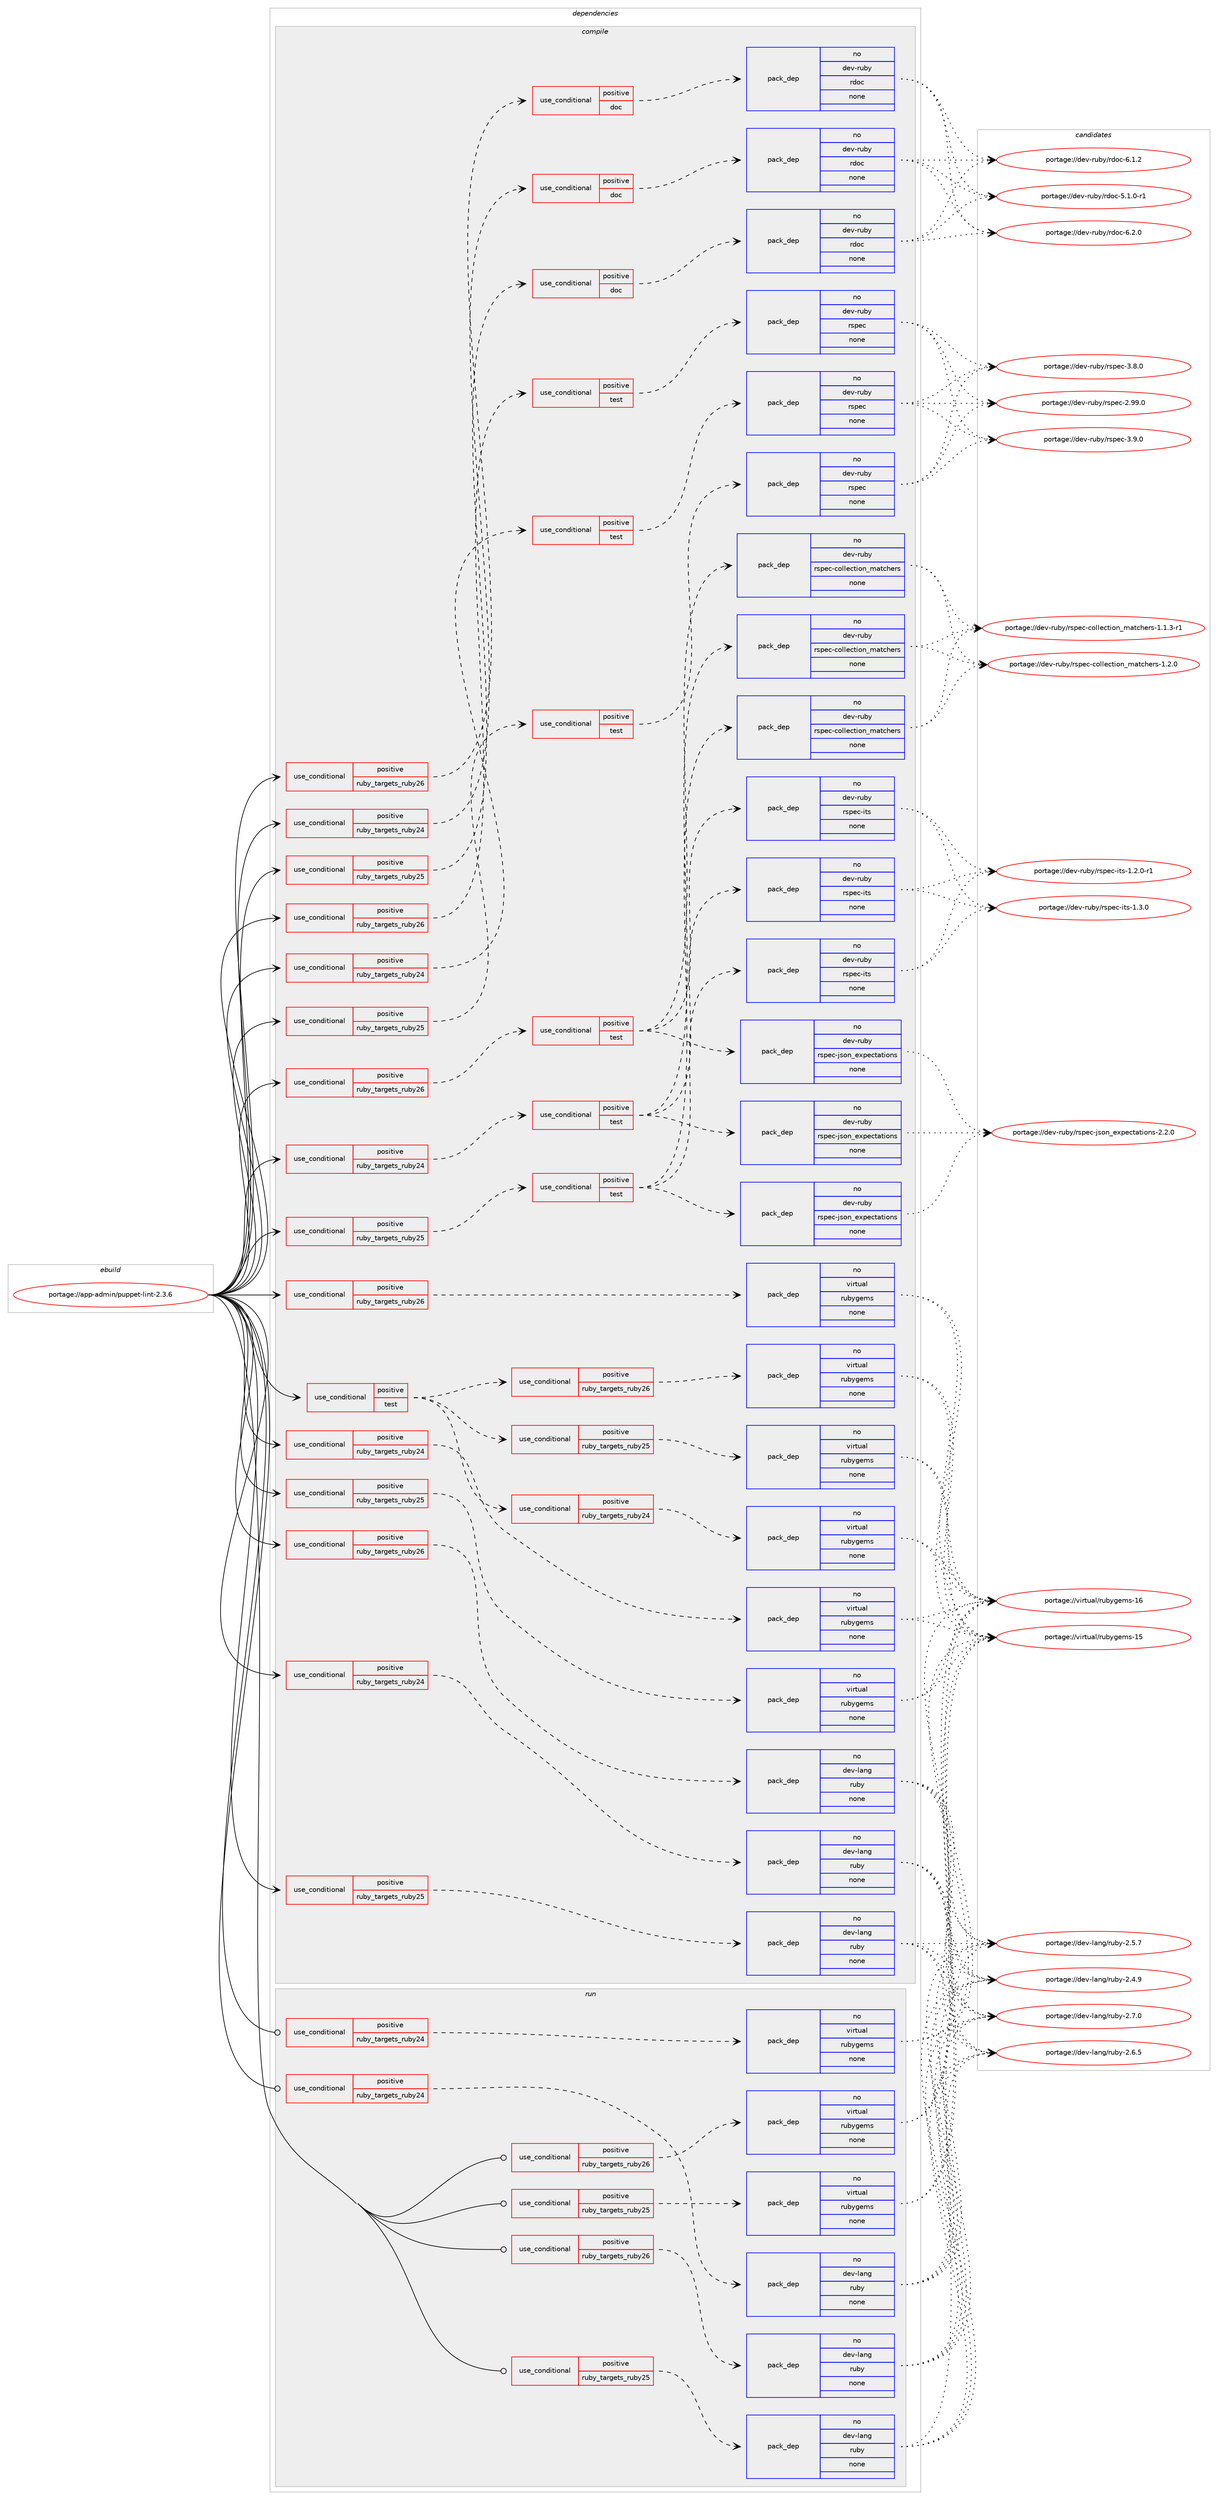 digraph prolog {

# *************
# Graph options
# *************

newrank=true;
concentrate=true;
compound=true;
graph [rankdir=LR,fontname=Helvetica,fontsize=10,ranksep=1.5];#, ranksep=2.5, nodesep=0.2];
edge  [arrowhead=vee];
node  [fontname=Helvetica,fontsize=10];

# **********
# The ebuild
# **********

subgraph cluster_leftcol {
color=gray;
label=<<i>ebuild</i>>;
id [label="portage://app-admin/puppet-lint-2.3.6", color=red, width=4, href="../app-admin/puppet-lint-2.3.6.svg"];
}

# ****************
# The dependencies
# ****************

subgraph cluster_midcol {
color=gray;
label=<<i>dependencies</i>>;
subgraph cluster_compile {
fillcolor="#eeeeee";
style=filled;
label=<<i>compile</i>>;
subgraph cond154531 {
dependency653540 [label=<<TABLE BORDER="0" CELLBORDER="1" CELLSPACING="0" CELLPADDING="4"><TR><TD ROWSPAN="3" CELLPADDING="10">use_conditional</TD></TR><TR><TD>positive</TD></TR><TR><TD>ruby_targets_ruby24</TD></TR></TABLE>>, shape=none, color=red];
subgraph cond154532 {
dependency653541 [label=<<TABLE BORDER="0" CELLBORDER="1" CELLSPACING="0" CELLPADDING="4"><TR><TD ROWSPAN="3" CELLPADDING="10">use_conditional</TD></TR><TR><TD>positive</TD></TR><TR><TD>doc</TD></TR></TABLE>>, shape=none, color=red];
subgraph pack490313 {
dependency653542 [label=<<TABLE BORDER="0" CELLBORDER="1" CELLSPACING="0" CELLPADDING="4" WIDTH="220"><TR><TD ROWSPAN="6" CELLPADDING="30">pack_dep</TD></TR><TR><TD WIDTH="110">no</TD></TR><TR><TD>dev-ruby</TD></TR><TR><TD>rdoc</TD></TR><TR><TD>none</TD></TR><TR><TD></TD></TR></TABLE>>, shape=none, color=blue];
}
dependency653541:e -> dependency653542:w [weight=20,style="dashed",arrowhead="vee"];
}
dependency653540:e -> dependency653541:w [weight=20,style="dashed",arrowhead="vee"];
}
id:e -> dependency653540:w [weight=20,style="solid",arrowhead="vee"];
subgraph cond154533 {
dependency653543 [label=<<TABLE BORDER="0" CELLBORDER="1" CELLSPACING="0" CELLPADDING="4"><TR><TD ROWSPAN="3" CELLPADDING="10">use_conditional</TD></TR><TR><TD>positive</TD></TR><TR><TD>ruby_targets_ruby24</TD></TR></TABLE>>, shape=none, color=red];
subgraph cond154534 {
dependency653544 [label=<<TABLE BORDER="0" CELLBORDER="1" CELLSPACING="0" CELLPADDING="4"><TR><TD ROWSPAN="3" CELLPADDING="10">use_conditional</TD></TR><TR><TD>positive</TD></TR><TR><TD>test</TD></TR></TABLE>>, shape=none, color=red];
subgraph pack490314 {
dependency653545 [label=<<TABLE BORDER="0" CELLBORDER="1" CELLSPACING="0" CELLPADDING="4" WIDTH="220"><TR><TD ROWSPAN="6" CELLPADDING="30">pack_dep</TD></TR><TR><TD WIDTH="110">no</TD></TR><TR><TD>dev-ruby</TD></TR><TR><TD>rspec</TD></TR><TR><TD>none</TD></TR><TR><TD></TD></TR></TABLE>>, shape=none, color=blue];
}
dependency653544:e -> dependency653545:w [weight=20,style="dashed",arrowhead="vee"];
}
dependency653543:e -> dependency653544:w [weight=20,style="dashed",arrowhead="vee"];
}
id:e -> dependency653543:w [weight=20,style="solid",arrowhead="vee"];
subgraph cond154535 {
dependency653546 [label=<<TABLE BORDER="0" CELLBORDER="1" CELLSPACING="0" CELLPADDING="4"><TR><TD ROWSPAN="3" CELLPADDING="10">use_conditional</TD></TR><TR><TD>positive</TD></TR><TR><TD>ruby_targets_ruby24</TD></TR></TABLE>>, shape=none, color=red];
subgraph cond154536 {
dependency653547 [label=<<TABLE BORDER="0" CELLBORDER="1" CELLSPACING="0" CELLPADDING="4"><TR><TD ROWSPAN="3" CELLPADDING="10">use_conditional</TD></TR><TR><TD>positive</TD></TR><TR><TD>test</TD></TR></TABLE>>, shape=none, color=red];
subgraph pack490315 {
dependency653548 [label=<<TABLE BORDER="0" CELLBORDER="1" CELLSPACING="0" CELLPADDING="4" WIDTH="220"><TR><TD ROWSPAN="6" CELLPADDING="30">pack_dep</TD></TR><TR><TD WIDTH="110">no</TD></TR><TR><TD>dev-ruby</TD></TR><TR><TD>rspec-its</TD></TR><TR><TD>none</TD></TR><TR><TD></TD></TR></TABLE>>, shape=none, color=blue];
}
dependency653547:e -> dependency653548:w [weight=20,style="dashed",arrowhead="vee"];
subgraph pack490316 {
dependency653549 [label=<<TABLE BORDER="0" CELLBORDER="1" CELLSPACING="0" CELLPADDING="4" WIDTH="220"><TR><TD ROWSPAN="6" CELLPADDING="30">pack_dep</TD></TR><TR><TD WIDTH="110">no</TD></TR><TR><TD>dev-ruby</TD></TR><TR><TD>rspec-collection_matchers</TD></TR><TR><TD>none</TD></TR><TR><TD></TD></TR></TABLE>>, shape=none, color=blue];
}
dependency653547:e -> dependency653549:w [weight=20,style="dashed",arrowhead="vee"];
subgraph pack490317 {
dependency653550 [label=<<TABLE BORDER="0" CELLBORDER="1" CELLSPACING="0" CELLPADDING="4" WIDTH="220"><TR><TD ROWSPAN="6" CELLPADDING="30">pack_dep</TD></TR><TR><TD WIDTH="110">no</TD></TR><TR><TD>dev-ruby</TD></TR><TR><TD>rspec-json_expectations</TD></TR><TR><TD>none</TD></TR><TR><TD></TD></TR></TABLE>>, shape=none, color=blue];
}
dependency653547:e -> dependency653550:w [weight=20,style="dashed",arrowhead="vee"];
}
dependency653546:e -> dependency653547:w [weight=20,style="dashed",arrowhead="vee"];
}
id:e -> dependency653546:w [weight=20,style="solid",arrowhead="vee"];
subgraph cond154537 {
dependency653551 [label=<<TABLE BORDER="0" CELLBORDER="1" CELLSPACING="0" CELLPADDING="4"><TR><TD ROWSPAN="3" CELLPADDING="10">use_conditional</TD></TR><TR><TD>positive</TD></TR><TR><TD>ruby_targets_ruby24</TD></TR></TABLE>>, shape=none, color=red];
subgraph pack490318 {
dependency653552 [label=<<TABLE BORDER="0" CELLBORDER="1" CELLSPACING="0" CELLPADDING="4" WIDTH="220"><TR><TD ROWSPAN="6" CELLPADDING="30">pack_dep</TD></TR><TR><TD WIDTH="110">no</TD></TR><TR><TD>dev-lang</TD></TR><TR><TD>ruby</TD></TR><TR><TD>none</TD></TR><TR><TD></TD></TR></TABLE>>, shape=none, color=blue];
}
dependency653551:e -> dependency653552:w [weight=20,style="dashed",arrowhead="vee"];
}
id:e -> dependency653551:w [weight=20,style="solid",arrowhead="vee"];
subgraph cond154538 {
dependency653553 [label=<<TABLE BORDER="0" CELLBORDER="1" CELLSPACING="0" CELLPADDING="4"><TR><TD ROWSPAN="3" CELLPADDING="10">use_conditional</TD></TR><TR><TD>positive</TD></TR><TR><TD>ruby_targets_ruby24</TD></TR></TABLE>>, shape=none, color=red];
subgraph pack490319 {
dependency653554 [label=<<TABLE BORDER="0" CELLBORDER="1" CELLSPACING="0" CELLPADDING="4" WIDTH="220"><TR><TD ROWSPAN="6" CELLPADDING="30">pack_dep</TD></TR><TR><TD WIDTH="110">no</TD></TR><TR><TD>virtual</TD></TR><TR><TD>rubygems</TD></TR><TR><TD>none</TD></TR><TR><TD></TD></TR></TABLE>>, shape=none, color=blue];
}
dependency653553:e -> dependency653554:w [weight=20,style="dashed",arrowhead="vee"];
}
id:e -> dependency653553:w [weight=20,style="solid",arrowhead="vee"];
subgraph cond154539 {
dependency653555 [label=<<TABLE BORDER="0" CELLBORDER="1" CELLSPACING="0" CELLPADDING="4"><TR><TD ROWSPAN="3" CELLPADDING="10">use_conditional</TD></TR><TR><TD>positive</TD></TR><TR><TD>ruby_targets_ruby25</TD></TR></TABLE>>, shape=none, color=red];
subgraph cond154540 {
dependency653556 [label=<<TABLE BORDER="0" CELLBORDER="1" CELLSPACING="0" CELLPADDING="4"><TR><TD ROWSPAN="3" CELLPADDING="10">use_conditional</TD></TR><TR><TD>positive</TD></TR><TR><TD>doc</TD></TR></TABLE>>, shape=none, color=red];
subgraph pack490320 {
dependency653557 [label=<<TABLE BORDER="0" CELLBORDER="1" CELLSPACING="0" CELLPADDING="4" WIDTH="220"><TR><TD ROWSPAN="6" CELLPADDING="30">pack_dep</TD></TR><TR><TD WIDTH="110">no</TD></TR><TR><TD>dev-ruby</TD></TR><TR><TD>rdoc</TD></TR><TR><TD>none</TD></TR><TR><TD></TD></TR></TABLE>>, shape=none, color=blue];
}
dependency653556:e -> dependency653557:w [weight=20,style="dashed",arrowhead="vee"];
}
dependency653555:e -> dependency653556:w [weight=20,style="dashed",arrowhead="vee"];
}
id:e -> dependency653555:w [weight=20,style="solid",arrowhead="vee"];
subgraph cond154541 {
dependency653558 [label=<<TABLE BORDER="0" CELLBORDER="1" CELLSPACING="0" CELLPADDING="4"><TR><TD ROWSPAN="3" CELLPADDING="10">use_conditional</TD></TR><TR><TD>positive</TD></TR><TR><TD>ruby_targets_ruby25</TD></TR></TABLE>>, shape=none, color=red];
subgraph cond154542 {
dependency653559 [label=<<TABLE BORDER="0" CELLBORDER="1" CELLSPACING="0" CELLPADDING="4"><TR><TD ROWSPAN="3" CELLPADDING="10">use_conditional</TD></TR><TR><TD>positive</TD></TR><TR><TD>test</TD></TR></TABLE>>, shape=none, color=red];
subgraph pack490321 {
dependency653560 [label=<<TABLE BORDER="0" CELLBORDER="1" CELLSPACING="0" CELLPADDING="4" WIDTH="220"><TR><TD ROWSPAN="6" CELLPADDING="30">pack_dep</TD></TR><TR><TD WIDTH="110">no</TD></TR><TR><TD>dev-ruby</TD></TR><TR><TD>rspec</TD></TR><TR><TD>none</TD></TR><TR><TD></TD></TR></TABLE>>, shape=none, color=blue];
}
dependency653559:e -> dependency653560:w [weight=20,style="dashed",arrowhead="vee"];
}
dependency653558:e -> dependency653559:w [weight=20,style="dashed",arrowhead="vee"];
}
id:e -> dependency653558:w [weight=20,style="solid",arrowhead="vee"];
subgraph cond154543 {
dependency653561 [label=<<TABLE BORDER="0" CELLBORDER="1" CELLSPACING="0" CELLPADDING="4"><TR><TD ROWSPAN="3" CELLPADDING="10">use_conditional</TD></TR><TR><TD>positive</TD></TR><TR><TD>ruby_targets_ruby25</TD></TR></TABLE>>, shape=none, color=red];
subgraph cond154544 {
dependency653562 [label=<<TABLE BORDER="0" CELLBORDER="1" CELLSPACING="0" CELLPADDING="4"><TR><TD ROWSPAN="3" CELLPADDING="10">use_conditional</TD></TR><TR><TD>positive</TD></TR><TR><TD>test</TD></TR></TABLE>>, shape=none, color=red];
subgraph pack490322 {
dependency653563 [label=<<TABLE BORDER="0" CELLBORDER="1" CELLSPACING="0" CELLPADDING="4" WIDTH="220"><TR><TD ROWSPAN="6" CELLPADDING="30">pack_dep</TD></TR><TR><TD WIDTH="110">no</TD></TR><TR><TD>dev-ruby</TD></TR><TR><TD>rspec-its</TD></TR><TR><TD>none</TD></TR><TR><TD></TD></TR></TABLE>>, shape=none, color=blue];
}
dependency653562:e -> dependency653563:w [weight=20,style="dashed",arrowhead="vee"];
subgraph pack490323 {
dependency653564 [label=<<TABLE BORDER="0" CELLBORDER="1" CELLSPACING="0" CELLPADDING="4" WIDTH="220"><TR><TD ROWSPAN="6" CELLPADDING="30">pack_dep</TD></TR><TR><TD WIDTH="110">no</TD></TR><TR><TD>dev-ruby</TD></TR><TR><TD>rspec-collection_matchers</TD></TR><TR><TD>none</TD></TR><TR><TD></TD></TR></TABLE>>, shape=none, color=blue];
}
dependency653562:e -> dependency653564:w [weight=20,style="dashed",arrowhead="vee"];
subgraph pack490324 {
dependency653565 [label=<<TABLE BORDER="0" CELLBORDER="1" CELLSPACING="0" CELLPADDING="4" WIDTH="220"><TR><TD ROWSPAN="6" CELLPADDING="30">pack_dep</TD></TR><TR><TD WIDTH="110">no</TD></TR><TR><TD>dev-ruby</TD></TR><TR><TD>rspec-json_expectations</TD></TR><TR><TD>none</TD></TR><TR><TD></TD></TR></TABLE>>, shape=none, color=blue];
}
dependency653562:e -> dependency653565:w [weight=20,style="dashed",arrowhead="vee"];
}
dependency653561:e -> dependency653562:w [weight=20,style="dashed",arrowhead="vee"];
}
id:e -> dependency653561:w [weight=20,style="solid",arrowhead="vee"];
subgraph cond154545 {
dependency653566 [label=<<TABLE BORDER="0" CELLBORDER="1" CELLSPACING="0" CELLPADDING="4"><TR><TD ROWSPAN="3" CELLPADDING="10">use_conditional</TD></TR><TR><TD>positive</TD></TR><TR><TD>ruby_targets_ruby25</TD></TR></TABLE>>, shape=none, color=red];
subgraph pack490325 {
dependency653567 [label=<<TABLE BORDER="0" CELLBORDER="1" CELLSPACING="0" CELLPADDING="4" WIDTH="220"><TR><TD ROWSPAN="6" CELLPADDING="30">pack_dep</TD></TR><TR><TD WIDTH="110">no</TD></TR><TR><TD>dev-lang</TD></TR><TR><TD>ruby</TD></TR><TR><TD>none</TD></TR><TR><TD></TD></TR></TABLE>>, shape=none, color=blue];
}
dependency653566:e -> dependency653567:w [weight=20,style="dashed",arrowhead="vee"];
}
id:e -> dependency653566:w [weight=20,style="solid",arrowhead="vee"];
subgraph cond154546 {
dependency653568 [label=<<TABLE BORDER="0" CELLBORDER="1" CELLSPACING="0" CELLPADDING="4"><TR><TD ROWSPAN="3" CELLPADDING="10">use_conditional</TD></TR><TR><TD>positive</TD></TR><TR><TD>ruby_targets_ruby25</TD></TR></TABLE>>, shape=none, color=red];
subgraph pack490326 {
dependency653569 [label=<<TABLE BORDER="0" CELLBORDER="1" CELLSPACING="0" CELLPADDING="4" WIDTH="220"><TR><TD ROWSPAN="6" CELLPADDING="30">pack_dep</TD></TR><TR><TD WIDTH="110">no</TD></TR><TR><TD>virtual</TD></TR><TR><TD>rubygems</TD></TR><TR><TD>none</TD></TR><TR><TD></TD></TR></TABLE>>, shape=none, color=blue];
}
dependency653568:e -> dependency653569:w [weight=20,style="dashed",arrowhead="vee"];
}
id:e -> dependency653568:w [weight=20,style="solid",arrowhead="vee"];
subgraph cond154547 {
dependency653570 [label=<<TABLE BORDER="0" CELLBORDER="1" CELLSPACING="0" CELLPADDING="4"><TR><TD ROWSPAN="3" CELLPADDING="10">use_conditional</TD></TR><TR><TD>positive</TD></TR><TR><TD>ruby_targets_ruby26</TD></TR></TABLE>>, shape=none, color=red];
subgraph cond154548 {
dependency653571 [label=<<TABLE BORDER="0" CELLBORDER="1" CELLSPACING="0" CELLPADDING="4"><TR><TD ROWSPAN="3" CELLPADDING="10">use_conditional</TD></TR><TR><TD>positive</TD></TR><TR><TD>doc</TD></TR></TABLE>>, shape=none, color=red];
subgraph pack490327 {
dependency653572 [label=<<TABLE BORDER="0" CELLBORDER="1" CELLSPACING="0" CELLPADDING="4" WIDTH="220"><TR><TD ROWSPAN="6" CELLPADDING="30">pack_dep</TD></TR><TR><TD WIDTH="110">no</TD></TR><TR><TD>dev-ruby</TD></TR><TR><TD>rdoc</TD></TR><TR><TD>none</TD></TR><TR><TD></TD></TR></TABLE>>, shape=none, color=blue];
}
dependency653571:e -> dependency653572:w [weight=20,style="dashed",arrowhead="vee"];
}
dependency653570:e -> dependency653571:w [weight=20,style="dashed",arrowhead="vee"];
}
id:e -> dependency653570:w [weight=20,style="solid",arrowhead="vee"];
subgraph cond154549 {
dependency653573 [label=<<TABLE BORDER="0" CELLBORDER="1" CELLSPACING="0" CELLPADDING="4"><TR><TD ROWSPAN="3" CELLPADDING="10">use_conditional</TD></TR><TR><TD>positive</TD></TR><TR><TD>ruby_targets_ruby26</TD></TR></TABLE>>, shape=none, color=red];
subgraph cond154550 {
dependency653574 [label=<<TABLE BORDER="0" CELLBORDER="1" CELLSPACING="0" CELLPADDING="4"><TR><TD ROWSPAN="3" CELLPADDING="10">use_conditional</TD></TR><TR><TD>positive</TD></TR><TR><TD>test</TD></TR></TABLE>>, shape=none, color=red];
subgraph pack490328 {
dependency653575 [label=<<TABLE BORDER="0" CELLBORDER="1" CELLSPACING="0" CELLPADDING="4" WIDTH="220"><TR><TD ROWSPAN="6" CELLPADDING="30">pack_dep</TD></TR><TR><TD WIDTH="110">no</TD></TR><TR><TD>dev-ruby</TD></TR><TR><TD>rspec</TD></TR><TR><TD>none</TD></TR><TR><TD></TD></TR></TABLE>>, shape=none, color=blue];
}
dependency653574:e -> dependency653575:w [weight=20,style="dashed",arrowhead="vee"];
}
dependency653573:e -> dependency653574:w [weight=20,style="dashed",arrowhead="vee"];
}
id:e -> dependency653573:w [weight=20,style="solid",arrowhead="vee"];
subgraph cond154551 {
dependency653576 [label=<<TABLE BORDER="0" CELLBORDER="1" CELLSPACING="0" CELLPADDING="4"><TR><TD ROWSPAN="3" CELLPADDING="10">use_conditional</TD></TR><TR><TD>positive</TD></TR><TR><TD>ruby_targets_ruby26</TD></TR></TABLE>>, shape=none, color=red];
subgraph cond154552 {
dependency653577 [label=<<TABLE BORDER="0" CELLBORDER="1" CELLSPACING="0" CELLPADDING="4"><TR><TD ROWSPAN="3" CELLPADDING="10">use_conditional</TD></TR><TR><TD>positive</TD></TR><TR><TD>test</TD></TR></TABLE>>, shape=none, color=red];
subgraph pack490329 {
dependency653578 [label=<<TABLE BORDER="0" CELLBORDER="1" CELLSPACING="0" CELLPADDING="4" WIDTH="220"><TR><TD ROWSPAN="6" CELLPADDING="30">pack_dep</TD></TR><TR><TD WIDTH="110">no</TD></TR><TR><TD>dev-ruby</TD></TR><TR><TD>rspec-its</TD></TR><TR><TD>none</TD></TR><TR><TD></TD></TR></TABLE>>, shape=none, color=blue];
}
dependency653577:e -> dependency653578:w [weight=20,style="dashed",arrowhead="vee"];
subgraph pack490330 {
dependency653579 [label=<<TABLE BORDER="0" CELLBORDER="1" CELLSPACING="0" CELLPADDING="4" WIDTH="220"><TR><TD ROWSPAN="6" CELLPADDING="30">pack_dep</TD></TR><TR><TD WIDTH="110">no</TD></TR><TR><TD>dev-ruby</TD></TR><TR><TD>rspec-collection_matchers</TD></TR><TR><TD>none</TD></TR><TR><TD></TD></TR></TABLE>>, shape=none, color=blue];
}
dependency653577:e -> dependency653579:w [weight=20,style="dashed",arrowhead="vee"];
subgraph pack490331 {
dependency653580 [label=<<TABLE BORDER="0" CELLBORDER="1" CELLSPACING="0" CELLPADDING="4" WIDTH="220"><TR><TD ROWSPAN="6" CELLPADDING="30">pack_dep</TD></TR><TR><TD WIDTH="110">no</TD></TR><TR><TD>dev-ruby</TD></TR><TR><TD>rspec-json_expectations</TD></TR><TR><TD>none</TD></TR><TR><TD></TD></TR></TABLE>>, shape=none, color=blue];
}
dependency653577:e -> dependency653580:w [weight=20,style="dashed",arrowhead="vee"];
}
dependency653576:e -> dependency653577:w [weight=20,style="dashed",arrowhead="vee"];
}
id:e -> dependency653576:w [weight=20,style="solid",arrowhead="vee"];
subgraph cond154553 {
dependency653581 [label=<<TABLE BORDER="0" CELLBORDER="1" CELLSPACING="0" CELLPADDING="4"><TR><TD ROWSPAN="3" CELLPADDING="10">use_conditional</TD></TR><TR><TD>positive</TD></TR><TR><TD>ruby_targets_ruby26</TD></TR></TABLE>>, shape=none, color=red];
subgraph pack490332 {
dependency653582 [label=<<TABLE BORDER="0" CELLBORDER="1" CELLSPACING="0" CELLPADDING="4" WIDTH="220"><TR><TD ROWSPAN="6" CELLPADDING="30">pack_dep</TD></TR><TR><TD WIDTH="110">no</TD></TR><TR><TD>dev-lang</TD></TR><TR><TD>ruby</TD></TR><TR><TD>none</TD></TR><TR><TD></TD></TR></TABLE>>, shape=none, color=blue];
}
dependency653581:e -> dependency653582:w [weight=20,style="dashed",arrowhead="vee"];
}
id:e -> dependency653581:w [weight=20,style="solid",arrowhead="vee"];
subgraph cond154554 {
dependency653583 [label=<<TABLE BORDER="0" CELLBORDER="1" CELLSPACING="0" CELLPADDING="4"><TR><TD ROWSPAN="3" CELLPADDING="10">use_conditional</TD></TR><TR><TD>positive</TD></TR><TR><TD>ruby_targets_ruby26</TD></TR></TABLE>>, shape=none, color=red];
subgraph pack490333 {
dependency653584 [label=<<TABLE BORDER="0" CELLBORDER="1" CELLSPACING="0" CELLPADDING="4" WIDTH="220"><TR><TD ROWSPAN="6" CELLPADDING="30">pack_dep</TD></TR><TR><TD WIDTH="110">no</TD></TR><TR><TD>virtual</TD></TR><TR><TD>rubygems</TD></TR><TR><TD>none</TD></TR><TR><TD></TD></TR></TABLE>>, shape=none, color=blue];
}
dependency653583:e -> dependency653584:w [weight=20,style="dashed",arrowhead="vee"];
}
id:e -> dependency653583:w [weight=20,style="solid",arrowhead="vee"];
subgraph cond154555 {
dependency653585 [label=<<TABLE BORDER="0" CELLBORDER="1" CELLSPACING="0" CELLPADDING="4"><TR><TD ROWSPAN="3" CELLPADDING="10">use_conditional</TD></TR><TR><TD>positive</TD></TR><TR><TD>test</TD></TR></TABLE>>, shape=none, color=red];
subgraph cond154556 {
dependency653586 [label=<<TABLE BORDER="0" CELLBORDER="1" CELLSPACING="0" CELLPADDING="4"><TR><TD ROWSPAN="3" CELLPADDING="10">use_conditional</TD></TR><TR><TD>positive</TD></TR><TR><TD>ruby_targets_ruby24</TD></TR></TABLE>>, shape=none, color=red];
subgraph pack490334 {
dependency653587 [label=<<TABLE BORDER="0" CELLBORDER="1" CELLSPACING="0" CELLPADDING="4" WIDTH="220"><TR><TD ROWSPAN="6" CELLPADDING="30">pack_dep</TD></TR><TR><TD WIDTH="110">no</TD></TR><TR><TD>virtual</TD></TR><TR><TD>rubygems</TD></TR><TR><TD>none</TD></TR><TR><TD></TD></TR></TABLE>>, shape=none, color=blue];
}
dependency653586:e -> dependency653587:w [weight=20,style="dashed",arrowhead="vee"];
}
dependency653585:e -> dependency653586:w [weight=20,style="dashed",arrowhead="vee"];
subgraph cond154557 {
dependency653588 [label=<<TABLE BORDER="0" CELLBORDER="1" CELLSPACING="0" CELLPADDING="4"><TR><TD ROWSPAN="3" CELLPADDING="10">use_conditional</TD></TR><TR><TD>positive</TD></TR><TR><TD>ruby_targets_ruby25</TD></TR></TABLE>>, shape=none, color=red];
subgraph pack490335 {
dependency653589 [label=<<TABLE BORDER="0" CELLBORDER="1" CELLSPACING="0" CELLPADDING="4" WIDTH="220"><TR><TD ROWSPAN="6" CELLPADDING="30">pack_dep</TD></TR><TR><TD WIDTH="110">no</TD></TR><TR><TD>virtual</TD></TR><TR><TD>rubygems</TD></TR><TR><TD>none</TD></TR><TR><TD></TD></TR></TABLE>>, shape=none, color=blue];
}
dependency653588:e -> dependency653589:w [weight=20,style="dashed",arrowhead="vee"];
}
dependency653585:e -> dependency653588:w [weight=20,style="dashed",arrowhead="vee"];
subgraph cond154558 {
dependency653590 [label=<<TABLE BORDER="0" CELLBORDER="1" CELLSPACING="0" CELLPADDING="4"><TR><TD ROWSPAN="3" CELLPADDING="10">use_conditional</TD></TR><TR><TD>positive</TD></TR><TR><TD>ruby_targets_ruby26</TD></TR></TABLE>>, shape=none, color=red];
subgraph pack490336 {
dependency653591 [label=<<TABLE BORDER="0" CELLBORDER="1" CELLSPACING="0" CELLPADDING="4" WIDTH="220"><TR><TD ROWSPAN="6" CELLPADDING="30">pack_dep</TD></TR><TR><TD WIDTH="110">no</TD></TR><TR><TD>virtual</TD></TR><TR><TD>rubygems</TD></TR><TR><TD>none</TD></TR><TR><TD></TD></TR></TABLE>>, shape=none, color=blue];
}
dependency653590:e -> dependency653591:w [weight=20,style="dashed",arrowhead="vee"];
}
dependency653585:e -> dependency653590:w [weight=20,style="dashed",arrowhead="vee"];
}
id:e -> dependency653585:w [weight=20,style="solid",arrowhead="vee"];
}
subgraph cluster_compileandrun {
fillcolor="#eeeeee";
style=filled;
label=<<i>compile and run</i>>;
}
subgraph cluster_run {
fillcolor="#eeeeee";
style=filled;
label=<<i>run</i>>;
subgraph cond154559 {
dependency653592 [label=<<TABLE BORDER="0" CELLBORDER="1" CELLSPACING="0" CELLPADDING="4"><TR><TD ROWSPAN="3" CELLPADDING="10">use_conditional</TD></TR><TR><TD>positive</TD></TR><TR><TD>ruby_targets_ruby24</TD></TR></TABLE>>, shape=none, color=red];
subgraph pack490337 {
dependency653593 [label=<<TABLE BORDER="0" CELLBORDER="1" CELLSPACING="0" CELLPADDING="4" WIDTH="220"><TR><TD ROWSPAN="6" CELLPADDING="30">pack_dep</TD></TR><TR><TD WIDTH="110">no</TD></TR><TR><TD>dev-lang</TD></TR><TR><TD>ruby</TD></TR><TR><TD>none</TD></TR><TR><TD></TD></TR></TABLE>>, shape=none, color=blue];
}
dependency653592:e -> dependency653593:w [weight=20,style="dashed",arrowhead="vee"];
}
id:e -> dependency653592:w [weight=20,style="solid",arrowhead="odot"];
subgraph cond154560 {
dependency653594 [label=<<TABLE BORDER="0" CELLBORDER="1" CELLSPACING="0" CELLPADDING="4"><TR><TD ROWSPAN="3" CELLPADDING="10">use_conditional</TD></TR><TR><TD>positive</TD></TR><TR><TD>ruby_targets_ruby24</TD></TR></TABLE>>, shape=none, color=red];
subgraph pack490338 {
dependency653595 [label=<<TABLE BORDER="0" CELLBORDER="1" CELLSPACING="0" CELLPADDING="4" WIDTH="220"><TR><TD ROWSPAN="6" CELLPADDING="30">pack_dep</TD></TR><TR><TD WIDTH="110">no</TD></TR><TR><TD>virtual</TD></TR><TR><TD>rubygems</TD></TR><TR><TD>none</TD></TR><TR><TD></TD></TR></TABLE>>, shape=none, color=blue];
}
dependency653594:e -> dependency653595:w [weight=20,style="dashed",arrowhead="vee"];
}
id:e -> dependency653594:w [weight=20,style="solid",arrowhead="odot"];
subgraph cond154561 {
dependency653596 [label=<<TABLE BORDER="0" CELLBORDER="1" CELLSPACING="0" CELLPADDING="4"><TR><TD ROWSPAN="3" CELLPADDING="10">use_conditional</TD></TR><TR><TD>positive</TD></TR><TR><TD>ruby_targets_ruby25</TD></TR></TABLE>>, shape=none, color=red];
subgraph pack490339 {
dependency653597 [label=<<TABLE BORDER="0" CELLBORDER="1" CELLSPACING="0" CELLPADDING="4" WIDTH="220"><TR><TD ROWSPAN="6" CELLPADDING="30">pack_dep</TD></TR><TR><TD WIDTH="110">no</TD></TR><TR><TD>dev-lang</TD></TR><TR><TD>ruby</TD></TR><TR><TD>none</TD></TR><TR><TD></TD></TR></TABLE>>, shape=none, color=blue];
}
dependency653596:e -> dependency653597:w [weight=20,style="dashed",arrowhead="vee"];
}
id:e -> dependency653596:w [weight=20,style="solid",arrowhead="odot"];
subgraph cond154562 {
dependency653598 [label=<<TABLE BORDER="0" CELLBORDER="1" CELLSPACING="0" CELLPADDING="4"><TR><TD ROWSPAN="3" CELLPADDING="10">use_conditional</TD></TR><TR><TD>positive</TD></TR><TR><TD>ruby_targets_ruby25</TD></TR></TABLE>>, shape=none, color=red];
subgraph pack490340 {
dependency653599 [label=<<TABLE BORDER="0" CELLBORDER="1" CELLSPACING="0" CELLPADDING="4" WIDTH="220"><TR><TD ROWSPAN="6" CELLPADDING="30">pack_dep</TD></TR><TR><TD WIDTH="110">no</TD></TR><TR><TD>virtual</TD></TR><TR><TD>rubygems</TD></TR><TR><TD>none</TD></TR><TR><TD></TD></TR></TABLE>>, shape=none, color=blue];
}
dependency653598:e -> dependency653599:w [weight=20,style="dashed",arrowhead="vee"];
}
id:e -> dependency653598:w [weight=20,style="solid",arrowhead="odot"];
subgraph cond154563 {
dependency653600 [label=<<TABLE BORDER="0" CELLBORDER="1" CELLSPACING="0" CELLPADDING="4"><TR><TD ROWSPAN="3" CELLPADDING="10">use_conditional</TD></TR><TR><TD>positive</TD></TR><TR><TD>ruby_targets_ruby26</TD></TR></TABLE>>, shape=none, color=red];
subgraph pack490341 {
dependency653601 [label=<<TABLE BORDER="0" CELLBORDER="1" CELLSPACING="0" CELLPADDING="4" WIDTH="220"><TR><TD ROWSPAN="6" CELLPADDING="30">pack_dep</TD></TR><TR><TD WIDTH="110">no</TD></TR><TR><TD>dev-lang</TD></TR><TR><TD>ruby</TD></TR><TR><TD>none</TD></TR><TR><TD></TD></TR></TABLE>>, shape=none, color=blue];
}
dependency653600:e -> dependency653601:w [weight=20,style="dashed",arrowhead="vee"];
}
id:e -> dependency653600:w [weight=20,style="solid",arrowhead="odot"];
subgraph cond154564 {
dependency653602 [label=<<TABLE BORDER="0" CELLBORDER="1" CELLSPACING="0" CELLPADDING="4"><TR><TD ROWSPAN="3" CELLPADDING="10">use_conditional</TD></TR><TR><TD>positive</TD></TR><TR><TD>ruby_targets_ruby26</TD></TR></TABLE>>, shape=none, color=red];
subgraph pack490342 {
dependency653603 [label=<<TABLE BORDER="0" CELLBORDER="1" CELLSPACING="0" CELLPADDING="4" WIDTH="220"><TR><TD ROWSPAN="6" CELLPADDING="30">pack_dep</TD></TR><TR><TD WIDTH="110">no</TD></TR><TR><TD>virtual</TD></TR><TR><TD>rubygems</TD></TR><TR><TD>none</TD></TR><TR><TD></TD></TR></TABLE>>, shape=none, color=blue];
}
dependency653602:e -> dependency653603:w [weight=20,style="dashed",arrowhead="vee"];
}
id:e -> dependency653602:w [weight=20,style="solid",arrowhead="odot"];
}
}

# **************
# The candidates
# **************

subgraph cluster_choices {
rank=same;
color=gray;
label=<<i>candidates</i>>;

subgraph choice490313 {
color=black;
nodesep=1;
choice10010111845114117981214711410011199455446504648 [label="portage://dev-ruby/rdoc-6.2.0", color=red, width=4,href="../dev-ruby/rdoc-6.2.0.svg"];
choice10010111845114117981214711410011199455446494650 [label="portage://dev-ruby/rdoc-6.1.2", color=red, width=4,href="../dev-ruby/rdoc-6.1.2.svg"];
choice100101118451141179812147114100111994553464946484511449 [label="portage://dev-ruby/rdoc-5.1.0-r1", color=red, width=4,href="../dev-ruby/rdoc-5.1.0-r1.svg"];
dependency653542:e -> choice10010111845114117981214711410011199455446504648:w [style=dotted,weight="100"];
dependency653542:e -> choice10010111845114117981214711410011199455446494650:w [style=dotted,weight="100"];
dependency653542:e -> choice100101118451141179812147114100111994553464946484511449:w [style=dotted,weight="100"];
}
subgraph choice490314 {
color=black;
nodesep=1;
choice10010111845114117981214711411511210199455146574648 [label="portage://dev-ruby/rspec-3.9.0", color=red, width=4,href="../dev-ruby/rspec-3.9.0.svg"];
choice10010111845114117981214711411511210199455146564648 [label="portage://dev-ruby/rspec-3.8.0", color=red, width=4,href="../dev-ruby/rspec-3.8.0.svg"];
choice1001011184511411798121471141151121019945504657574648 [label="portage://dev-ruby/rspec-2.99.0", color=red, width=4,href="../dev-ruby/rspec-2.99.0.svg"];
dependency653545:e -> choice10010111845114117981214711411511210199455146574648:w [style=dotted,weight="100"];
dependency653545:e -> choice10010111845114117981214711411511210199455146564648:w [style=dotted,weight="100"];
dependency653545:e -> choice1001011184511411798121471141151121019945504657574648:w [style=dotted,weight="100"];
}
subgraph choice490315 {
color=black;
nodesep=1;
choice1001011184511411798121471141151121019945105116115454946514648 [label="portage://dev-ruby/rspec-its-1.3.0", color=red, width=4,href="../dev-ruby/rspec-its-1.3.0.svg"];
choice10010111845114117981214711411511210199451051161154549465046484511449 [label="portage://dev-ruby/rspec-its-1.2.0-r1", color=red, width=4,href="../dev-ruby/rspec-its-1.2.0-r1.svg"];
dependency653548:e -> choice1001011184511411798121471141151121019945105116115454946514648:w [style=dotted,weight="100"];
dependency653548:e -> choice10010111845114117981214711411511210199451051161154549465046484511449:w [style=dotted,weight="100"];
}
subgraph choice490316 {
color=black;
nodesep=1;
choice10010111845114117981214711411511210199459911110810810199116105111110951099711699104101114115454946504648 [label="portage://dev-ruby/rspec-collection_matchers-1.2.0", color=red, width=4,href="../dev-ruby/rspec-collection_matchers-1.2.0.svg"];
choice100101118451141179812147114115112101994599111108108101991161051111109510997116991041011141154549464946514511449 [label="portage://dev-ruby/rspec-collection_matchers-1.1.3-r1", color=red, width=4,href="../dev-ruby/rspec-collection_matchers-1.1.3-r1.svg"];
dependency653549:e -> choice10010111845114117981214711411511210199459911110810810199116105111110951099711699104101114115454946504648:w [style=dotted,weight="100"];
dependency653549:e -> choice100101118451141179812147114115112101994599111108108101991161051111109510997116991041011141154549464946514511449:w [style=dotted,weight="100"];
}
subgraph choice490317 {
color=black;
nodesep=1;
choice1001011184511411798121471141151121019945106115111110951011201121019911697116105111110115455046504648 [label="portage://dev-ruby/rspec-json_expectations-2.2.0", color=red, width=4,href="../dev-ruby/rspec-json_expectations-2.2.0.svg"];
dependency653550:e -> choice1001011184511411798121471141151121019945106115111110951011201121019911697116105111110115455046504648:w [style=dotted,weight="100"];
}
subgraph choice490318 {
color=black;
nodesep=1;
choice10010111845108971101034711411798121455046554648 [label="portage://dev-lang/ruby-2.7.0", color=red, width=4,href="../dev-lang/ruby-2.7.0.svg"];
choice10010111845108971101034711411798121455046544653 [label="portage://dev-lang/ruby-2.6.5", color=red, width=4,href="../dev-lang/ruby-2.6.5.svg"];
choice10010111845108971101034711411798121455046534655 [label="portage://dev-lang/ruby-2.5.7", color=red, width=4,href="../dev-lang/ruby-2.5.7.svg"];
choice10010111845108971101034711411798121455046524657 [label="portage://dev-lang/ruby-2.4.9", color=red, width=4,href="../dev-lang/ruby-2.4.9.svg"];
dependency653552:e -> choice10010111845108971101034711411798121455046554648:w [style=dotted,weight="100"];
dependency653552:e -> choice10010111845108971101034711411798121455046544653:w [style=dotted,weight="100"];
dependency653552:e -> choice10010111845108971101034711411798121455046534655:w [style=dotted,weight="100"];
dependency653552:e -> choice10010111845108971101034711411798121455046524657:w [style=dotted,weight="100"];
}
subgraph choice490319 {
color=black;
nodesep=1;
choice118105114116117971084711411798121103101109115454954 [label="portage://virtual/rubygems-16", color=red, width=4,href="../virtual/rubygems-16.svg"];
choice118105114116117971084711411798121103101109115454953 [label="portage://virtual/rubygems-15", color=red, width=4,href="../virtual/rubygems-15.svg"];
dependency653554:e -> choice118105114116117971084711411798121103101109115454954:w [style=dotted,weight="100"];
dependency653554:e -> choice118105114116117971084711411798121103101109115454953:w [style=dotted,weight="100"];
}
subgraph choice490320 {
color=black;
nodesep=1;
choice10010111845114117981214711410011199455446504648 [label="portage://dev-ruby/rdoc-6.2.0", color=red, width=4,href="../dev-ruby/rdoc-6.2.0.svg"];
choice10010111845114117981214711410011199455446494650 [label="portage://dev-ruby/rdoc-6.1.2", color=red, width=4,href="../dev-ruby/rdoc-6.1.2.svg"];
choice100101118451141179812147114100111994553464946484511449 [label="portage://dev-ruby/rdoc-5.1.0-r1", color=red, width=4,href="../dev-ruby/rdoc-5.1.0-r1.svg"];
dependency653557:e -> choice10010111845114117981214711410011199455446504648:w [style=dotted,weight="100"];
dependency653557:e -> choice10010111845114117981214711410011199455446494650:w [style=dotted,weight="100"];
dependency653557:e -> choice100101118451141179812147114100111994553464946484511449:w [style=dotted,weight="100"];
}
subgraph choice490321 {
color=black;
nodesep=1;
choice10010111845114117981214711411511210199455146574648 [label="portage://dev-ruby/rspec-3.9.0", color=red, width=4,href="../dev-ruby/rspec-3.9.0.svg"];
choice10010111845114117981214711411511210199455146564648 [label="portage://dev-ruby/rspec-3.8.0", color=red, width=4,href="../dev-ruby/rspec-3.8.0.svg"];
choice1001011184511411798121471141151121019945504657574648 [label="portage://dev-ruby/rspec-2.99.0", color=red, width=4,href="../dev-ruby/rspec-2.99.0.svg"];
dependency653560:e -> choice10010111845114117981214711411511210199455146574648:w [style=dotted,weight="100"];
dependency653560:e -> choice10010111845114117981214711411511210199455146564648:w [style=dotted,weight="100"];
dependency653560:e -> choice1001011184511411798121471141151121019945504657574648:w [style=dotted,weight="100"];
}
subgraph choice490322 {
color=black;
nodesep=1;
choice1001011184511411798121471141151121019945105116115454946514648 [label="portage://dev-ruby/rspec-its-1.3.0", color=red, width=4,href="../dev-ruby/rspec-its-1.3.0.svg"];
choice10010111845114117981214711411511210199451051161154549465046484511449 [label="portage://dev-ruby/rspec-its-1.2.0-r1", color=red, width=4,href="../dev-ruby/rspec-its-1.2.0-r1.svg"];
dependency653563:e -> choice1001011184511411798121471141151121019945105116115454946514648:w [style=dotted,weight="100"];
dependency653563:e -> choice10010111845114117981214711411511210199451051161154549465046484511449:w [style=dotted,weight="100"];
}
subgraph choice490323 {
color=black;
nodesep=1;
choice10010111845114117981214711411511210199459911110810810199116105111110951099711699104101114115454946504648 [label="portage://dev-ruby/rspec-collection_matchers-1.2.0", color=red, width=4,href="../dev-ruby/rspec-collection_matchers-1.2.0.svg"];
choice100101118451141179812147114115112101994599111108108101991161051111109510997116991041011141154549464946514511449 [label="portage://dev-ruby/rspec-collection_matchers-1.1.3-r1", color=red, width=4,href="../dev-ruby/rspec-collection_matchers-1.1.3-r1.svg"];
dependency653564:e -> choice10010111845114117981214711411511210199459911110810810199116105111110951099711699104101114115454946504648:w [style=dotted,weight="100"];
dependency653564:e -> choice100101118451141179812147114115112101994599111108108101991161051111109510997116991041011141154549464946514511449:w [style=dotted,weight="100"];
}
subgraph choice490324 {
color=black;
nodesep=1;
choice1001011184511411798121471141151121019945106115111110951011201121019911697116105111110115455046504648 [label="portage://dev-ruby/rspec-json_expectations-2.2.0", color=red, width=4,href="../dev-ruby/rspec-json_expectations-2.2.0.svg"];
dependency653565:e -> choice1001011184511411798121471141151121019945106115111110951011201121019911697116105111110115455046504648:w [style=dotted,weight="100"];
}
subgraph choice490325 {
color=black;
nodesep=1;
choice10010111845108971101034711411798121455046554648 [label="portage://dev-lang/ruby-2.7.0", color=red, width=4,href="../dev-lang/ruby-2.7.0.svg"];
choice10010111845108971101034711411798121455046544653 [label="portage://dev-lang/ruby-2.6.5", color=red, width=4,href="../dev-lang/ruby-2.6.5.svg"];
choice10010111845108971101034711411798121455046534655 [label="portage://dev-lang/ruby-2.5.7", color=red, width=4,href="../dev-lang/ruby-2.5.7.svg"];
choice10010111845108971101034711411798121455046524657 [label="portage://dev-lang/ruby-2.4.9", color=red, width=4,href="../dev-lang/ruby-2.4.9.svg"];
dependency653567:e -> choice10010111845108971101034711411798121455046554648:w [style=dotted,weight="100"];
dependency653567:e -> choice10010111845108971101034711411798121455046544653:w [style=dotted,weight="100"];
dependency653567:e -> choice10010111845108971101034711411798121455046534655:w [style=dotted,weight="100"];
dependency653567:e -> choice10010111845108971101034711411798121455046524657:w [style=dotted,weight="100"];
}
subgraph choice490326 {
color=black;
nodesep=1;
choice118105114116117971084711411798121103101109115454954 [label="portage://virtual/rubygems-16", color=red, width=4,href="../virtual/rubygems-16.svg"];
choice118105114116117971084711411798121103101109115454953 [label="portage://virtual/rubygems-15", color=red, width=4,href="../virtual/rubygems-15.svg"];
dependency653569:e -> choice118105114116117971084711411798121103101109115454954:w [style=dotted,weight="100"];
dependency653569:e -> choice118105114116117971084711411798121103101109115454953:w [style=dotted,weight="100"];
}
subgraph choice490327 {
color=black;
nodesep=1;
choice10010111845114117981214711410011199455446504648 [label="portage://dev-ruby/rdoc-6.2.0", color=red, width=4,href="../dev-ruby/rdoc-6.2.0.svg"];
choice10010111845114117981214711410011199455446494650 [label="portage://dev-ruby/rdoc-6.1.2", color=red, width=4,href="../dev-ruby/rdoc-6.1.2.svg"];
choice100101118451141179812147114100111994553464946484511449 [label="portage://dev-ruby/rdoc-5.1.0-r1", color=red, width=4,href="../dev-ruby/rdoc-5.1.0-r1.svg"];
dependency653572:e -> choice10010111845114117981214711410011199455446504648:w [style=dotted,weight="100"];
dependency653572:e -> choice10010111845114117981214711410011199455446494650:w [style=dotted,weight="100"];
dependency653572:e -> choice100101118451141179812147114100111994553464946484511449:w [style=dotted,weight="100"];
}
subgraph choice490328 {
color=black;
nodesep=1;
choice10010111845114117981214711411511210199455146574648 [label="portage://dev-ruby/rspec-3.9.0", color=red, width=4,href="../dev-ruby/rspec-3.9.0.svg"];
choice10010111845114117981214711411511210199455146564648 [label="portage://dev-ruby/rspec-3.8.0", color=red, width=4,href="../dev-ruby/rspec-3.8.0.svg"];
choice1001011184511411798121471141151121019945504657574648 [label="portage://dev-ruby/rspec-2.99.0", color=red, width=4,href="../dev-ruby/rspec-2.99.0.svg"];
dependency653575:e -> choice10010111845114117981214711411511210199455146574648:w [style=dotted,weight="100"];
dependency653575:e -> choice10010111845114117981214711411511210199455146564648:w [style=dotted,weight="100"];
dependency653575:e -> choice1001011184511411798121471141151121019945504657574648:w [style=dotted,weight="100"];
}
subgraph choice490329 {
color=black;
nodesep=1;
choice1001011184511411798121471141151121019945105116115454946514648 [label="portage://dev-ruby/rspec-its-1.3.0", color=red, width=4,href="../dev-ruby/rspec-its-1.3.0.svg"];
choice10010111845114117981214711411511210199451051161154549465046484511449 [label="portage://dev-ruby/rspec-its-1.2.0-r1", color=red, width=4,href="../dev-ruby/rspec-its-1.2.0-r1.svg"];
dependency653578:e -> choice1001011184511411798121471141151121019945105116115454946514648:w [style=dotted,weight="100"];
dependency653578:e -> choice10010111845114117981214711411511210199451051161154549465046484511449:w [style=dotted,weight="100"];
}
subgraph choice490330 {
color=black;
nodesep=1;
choice10010111845114117981214711411511210199459911110810810199116105111110951099711699104101114115454946504648 [label="portage://dev-ruby/rspec-collection_matchers-1.2.0", color=red, width=4,href="../dev-ruby/rspec-collection_matchers-1.2.0.svg"];
choice100101118451141179812147114115112101994599111108108101991161051111109510997116991041011141154549464946514511449 [label="portage://dev-ruby/rspec-collection_matchers-1.1.3-r1", color=red, width=4,href="../dev-ruby/rspec-collection_matchers-1.1.3-r1.svg"];
dependency653579:e -> choice10010111845114117981214711411511210199459911110810810199116105111110951099711699104101114115454946504648:w [style=dotted,weight="100"];
dependency653579:e -> choice100101118451141179812147114115112101994599111108108101991161051111109510997116991041011141154549464946514511449:w [style=dotted,weight="100"];
}
subgraph choice490331 {
color=black;
nodesep=1;
choice1001011184511411798121471141151121019945106115111110951011201121019911697116105111110115455046504648 [label="portage://dev-ruby/rspec-json_expectations-2.2.0", color=red, width=4,href="../dev-ruby/rspec-json_expectations-2.2.0.svg"];
dependency653580:e -> choice1001011184511411798121471141151121019945106115111110951011201121019911697116105111110115455046504648:w [style=dotted,weight="100"];
}
subgraph choice490332 {
color=black;
nodesep=1;
choice10010111845108971101034711411798121455046554648 [label="portage://dev-lang/ruby-2.7.0", color=red, width=4,href="../dev-lang/ruby-2.7.0.svg"];
choice10010111845108971101034711411798121455046544653 [label="portage://dev-lang/ruby-2.6.5", color=red, width=4,href="../dev-lang/ruby-2.6.5.svg"];
choice10010111845108971101034711411798121455046534655 [label="portage://dev-lang/ruby-2.5.7", color=red, width=4,href="../dev-lang/ruby-2.5.7.svg"];
choice10010111845108971101034711411798121455046524657 [label="portage://dev-lang/ruby-2.4.9", color=red, width=4,href="../dev-lang/ruby-2.4.9.svg"];
dependency653582:e -> choice10010111845108971101034711411798121455046554648:w [style=dotted,weight="100"];
dependency653582:e -> choice10010111845108971101034711411798121455046544653:w [style=dotted,weight="100"];
dependency653582:e -> choice10010111845108971101034711411798121455046534655:w [style=dotted,weight="100"];
dependency653582:e -> choice10010111845108971101034711411798121455046524657:w [style=dotted,weight="100"];
}
subgraph choice490333 {
color=black;
nodesep=1;
choice118105114116117971084711411798121103101109115454954 [label="portage://virtual/rubygems-16", color=red, width=4,href="../virtual/rubygems-16.svg"];
choice118105114116117971084711411798121103101109115454953 [label="portage://virtual/rubygems-15", color=red, width=4,href="../virtual/rubygems-15.svg"];
dependency653584:e -> choice118105114116117971084711411798121103101109115454954:w [style=dotted,weight="100"];
dependency653584:e -> choice118105114116117971084711411798121103101109115454953:w [style=dotted,weight="100"];
}
subgraph choice490334 {
color=black;
nodesep=1;
choice118105114116117971084711411798121103101109115454954 [label="portage://virtual/rubygems-16", color=red, width=4,href="../virtual/rubygems-16.svg"];
choice118105114116117971084711411798121103101109115454953 [label="portage://virtual/rubygems-15", color=red, width=4,href="../virtual/rubygems-15.svg"];
dependency653587:e -> choice118105114116117971084711411798121103101109115454954:w [style=dotted,weight="100"];
dependency653587:e -> choice118105114116117971084711411798121103101109115454953:w [style=dotted,weight="100"];
}
subgraph choice490335 {
color=black;
nodesep=1;
choice118105114116117971084711411798121103101109115454954 [label="portage://virtual/rubygems-16", color=red, width=4,href="../virtual/rubygems-16.svg"];
choice118105114116117971084711411798121103101109115454953 [label="portage://virtual/rubygems-15", color=red, width=4,href="../virtual/rubygems-15.svg"];
dependency653589:e -> choice118105114116117971084711411798121103101109115454954:w [style=dotted,weight="100"];
dependency653589:e -> choice118105114116117971084711411798121103101109115454953:w [style=dotted,weight="100"];
}
subgraph choice490336 {
color=black;
nodesep=1;
choice118105114116117971084711411798121103101109115454954 [label="portage://virtual/rubygems-16", color=red, width=4,href="../virtual/rubygems-16.svg"];
choice118105114116117971084711411798121103101109115454953 [label="portage://virtual/rubygems-15", color=red, width=4,href="../virtual/rubygems-15.svg"];
dependency653591:e -> choice118105114116117971084711411798121103101109115454954:w [style=dotted,weight="100"];
dependency653591:e -> choice118105114116117971084711411798121103101109115454953:w [style=dotted,weight="100"];
}
subgraph choice490337 {
color=black;
nodesep=1;
choice10010111845108971101034711411798121455046554648 [label="portage://dev-lang/ruby-2.7.0", color=red, width=4,href="../dev-lang/ruby-2.7.0.svg"];
choice10010111845108971101034711411798121455046544653 [label="portage://dev-lang/ruby-2.6.5", color=red, width=4,href="../dev-lang/ruby-2.6.5.svg"];
choice10010111845108971101034711411798121455046534655 [label="portage://dev-lang/ruby-2.5.7", color=red, width=4,href="../dev-lang/ruby-2.5.7.svg"];
choice10010111845108971101034711411798121455046524657 [label="portage://dev-lang/ruby-2.4.9", color=red, width=4,href="../dev-lang/ruby-2.4.9.svg"];
dependency653593:e -> choice10010111845108971101034711411798121455046554648:w [style=dotted,weight="100"];
dependency653593:e -> choice10010111845108971101034711411798121455046544653:w [style=dotted,weight="100"];
dependency653593:e -> choice10010111845108971101034711411798121455046534655:w [style=dotted,weight="100"];
dependency653593:e -> choice10010111845108971101034711411798121455046524657:w [style=dotted,weight="100"];
}
subgraph choice490338 {
color=black;
nodesep=1;
choice118105114116117971084711411798121103101109115454954 [label="portage://virtual/rubygems-16", color=red, width=4,href="../virtual/rubygems-16.svg"];
choice118105114116117971084711411798121103101109115454953 [label="portage://virtual/rubygems-15", color=red, width=4,href="../virtual/rubygems-15.svg"];
dependency653595:e -> choice118105114116117971084711411798121103101109115454954:w [style=dotted,weight="100"];
dependency653595:e -> choice118105114116117971084711411798121103101109115454953:w [style=dotted,weight="100"];
}
subgraph choice490339 {
color=black;
nodesep=1;
choice10010111845108971101034711411798121455046554648 [label="portage://dev-lang/ruby-2.7.0", color=red, width=4,href="../dev-lang/ruby-2.7.0.svg"];
choice10010111845108971101034711411798121455046544653 [label="portage://dev-lang/ruby-2.6.5", color=red, width=4,href="../dev-lang/ruby-2.6.5.svg"];
choice10010111845108971101034711411798121455046534655 [label="portage://dev-lang/ruby-2.5.7", color=red, width=4,href="../dev-lang/ruby-2.5.7.svg"];
choice10010111845108971101034711411798121455046524657 [label="portage://dev-lang/ruby-2.4.9", color=red, width=4,href="../dev-lang/ruby-2.4.9.svg"];
dependency653597:e -> choice10010111845108971101034711411798121455046554648:w [style=dotted,weight="100"];
dependency653597:e -> choice10010111845108971101034711411798121455046544653:w [style=dotted,weight="100"];
dependency653597:e -> choice10010111845108971101034711411798121455046534655:w [style=dotted,weight="100"];
dependency653597:e -> choice10010111845108971101034711411798121455046524657:w [style=dotted,weight="100"];
}
subgraph choice490340 {
color=black;
nodesep=1;
choice118105114116117971084711411798121103101109115454954 [label="portage://virtual/rubygems-16", color=red, width=4,href="../virtual/rubygems-16.svg"];
choice118105114116117971084711411798121103101109115454953 [label="portage://virtual/rubygems-15", color=red, width=4,href="../virtual/rubygems-15.svg"];
dependency653599:e -> choice118105114116117971084711411798121103101109115454954:w [style=dotted,weight="100"];
dependency653599:e -> choice118105114116117971084711411798121103101109115454953:w [style=dotted,weight="100"];
}
subgraph choice490341 {
color=black;
nodesep=1;
choice10010111845108971101034711411798121455046554648 [label="portage://dev-lang/ruby-2.7.0", color=red, width=4,href="../dev-lang/ruby-2.7.0.svg"];
choice10010111845108971101034711411798121455046544653 [label="portage://dev-lang/ruby-2.6.5", color=red, width=4,href="../dev-lang/ruby-2.6.5.svg"];
choice10010111845108971101034711411798121455046534655 [label="portage://dev-lang/ruby-2.5.7", color=red, width=4,href="../dev-lang/ruby-2.5.7.svg"];
choice10010111845108971101034711411798121455046524657 [label="portage://dev-lang/ruby-2.4.9", color=red, width=4,href="../dev-lang/ruby-2.4.9.svg"];
dependency653601:e -> choice10010111845108971101034711411798121455046554648:w [style=dotted,weight="100"];
dependency653601:e -> choice10010111845108971101034711411798121455046544653:w [style=dotted,weight="100"];
dependency653601:e -> choice10010111845108971101034711411798121455046534655:w [style=dotted,weight="100"];
dependency653601:e -> choice10010111845108971101034711411798121455046524657:w [style=dotted,weight="100"];
}
subgraph choice490342 {
color=black;
nodesep=1;
choice118105114116117971084711411798121103101109115454954 [label="portage://virtual/rubygems-16", color=red, width=4,href="../virtual/rubygems-16.svg"];
choice118105114116117971084711411798121103101109115454953 [label="portage://virtual/rubygems-15", color=red, width=4,href="../virtual/rubygems-15.svg"];
dependency653603:e -> choice118105114116117971084711411798121103101109115454954:w [style=dotted,weight="100"];
dependency653603:e -> choice118105114116117971084711411798121103101109115454953:w [style=dotted,weight="100"];
}
}

}
